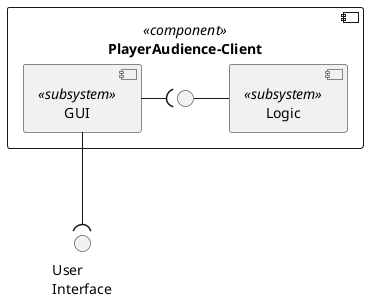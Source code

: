 @startuml
() "User\nInterface" as ui

component "PlayerAudience-Client" <<component>> as ac{
    [GUI] <<subsystem>>
    [Logic] <<subsystem>>
    () " " as empty
}

ui )-up- GUI
empty - Logic
GUI -( empty

@enduml
